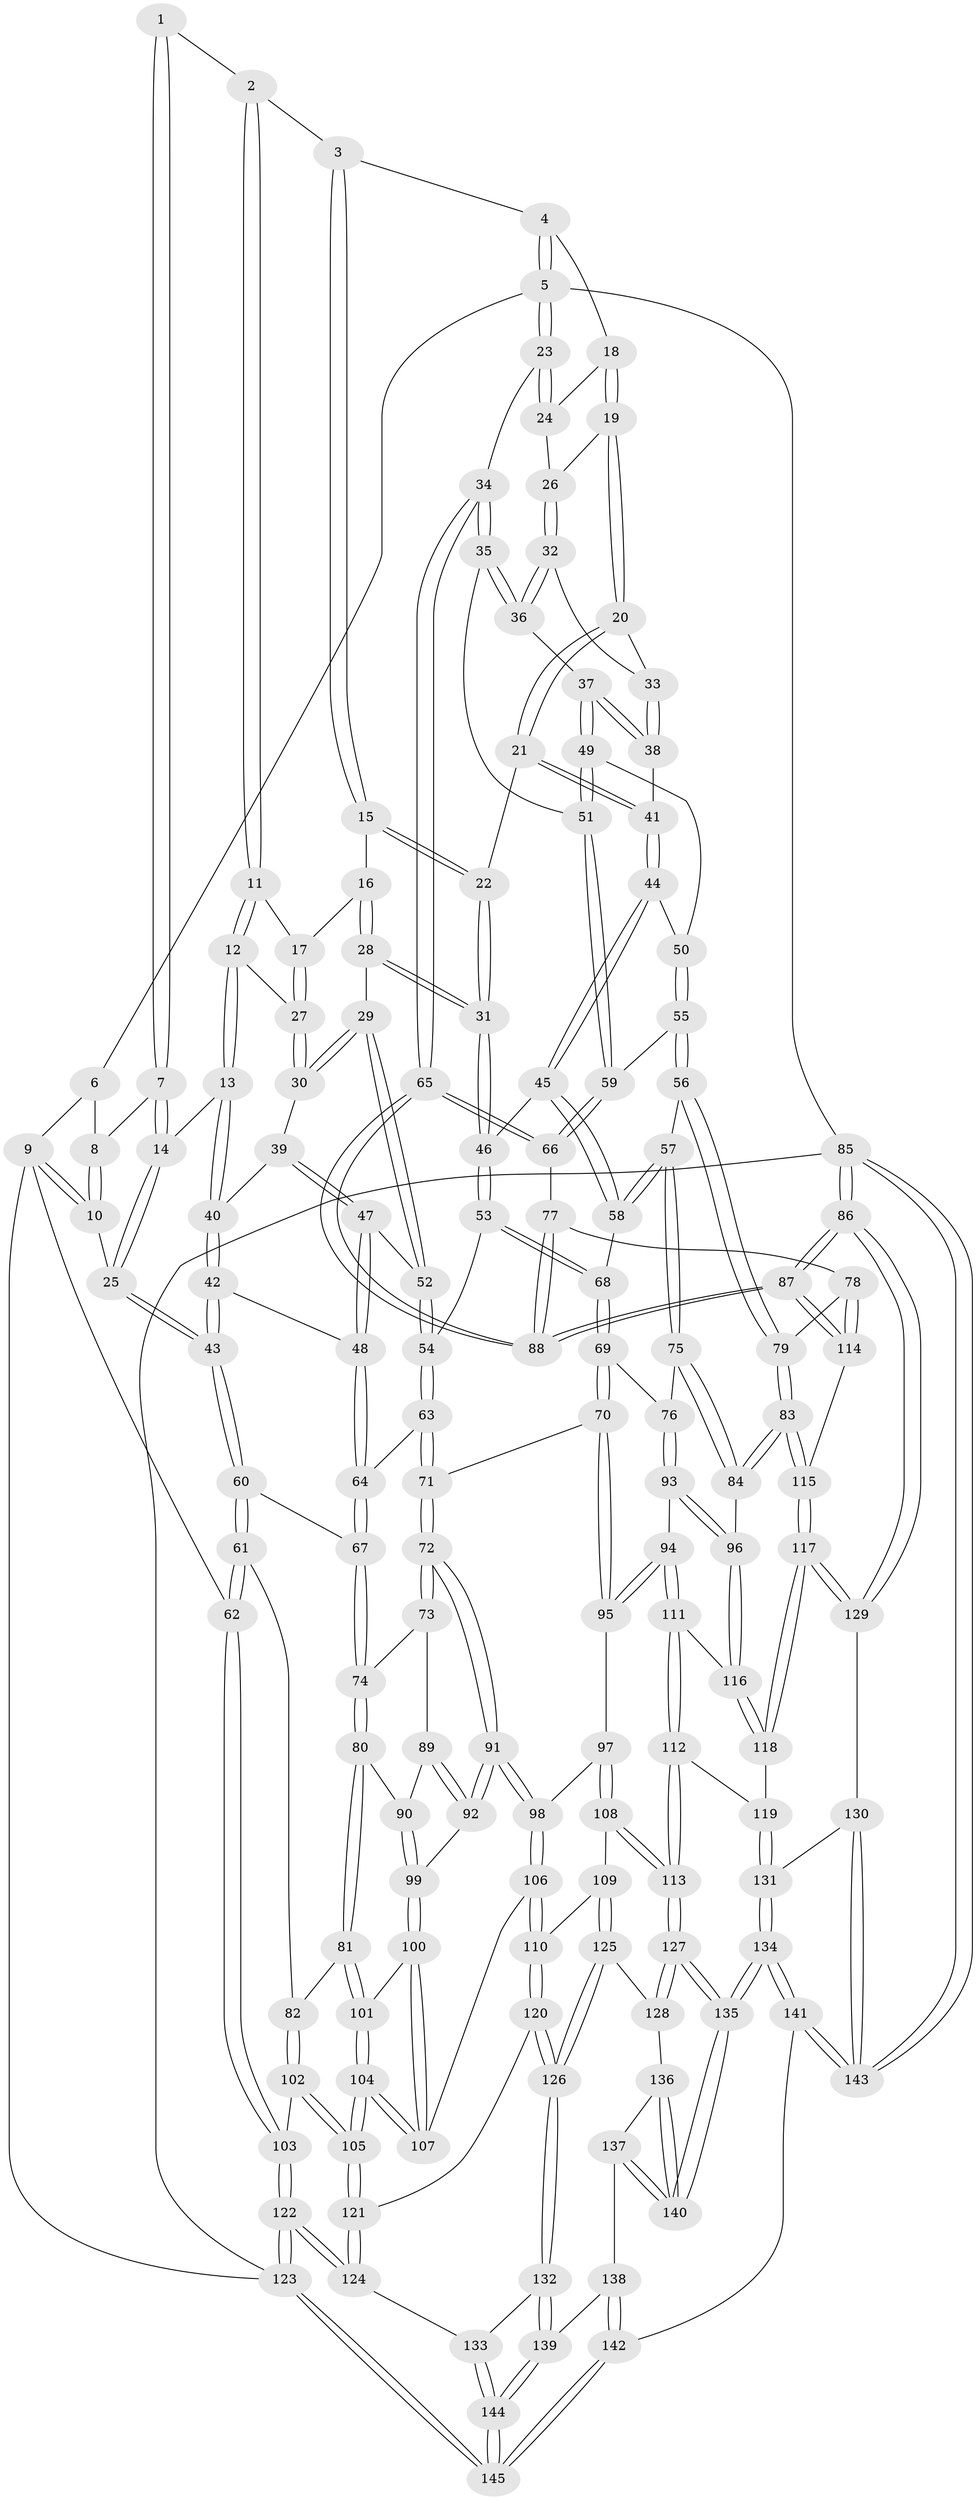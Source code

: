 // Generated by graph-tools (version 1.1) at 2025/38/03/09/25 02:38:43]
// undirected, 145 vertices, 359 edges
graph export_dot {
graph [start="1"]
  node [color=gray90,style=filled];
  1 [pos="+0.23385795691380218+0"];
  2 [pos="+0.46953613105914016+0"];
  3 [pos="+0.8677559742967513+0"];
  4 [pos="+0.8839716349535611+0"];
  5 [pos="+1+0"];
  6 [pos="+0.2130511525892585+0"];
  7 [pos="+0.22022844363927088+0.04323330883829962"];
  8 [pos="+0.07430213454297102+0.042663536945148996"];
  9 [pos="+0+0.18988472677022422"];
  10 [pos="+0+0.1919390895260973"];
  11 [pos="+0.4883537270294628+0.012825625488018941"];
  12 [pos="+0.27927475684233566+0.1307628729733567"];
  13 [pos="+0.2721378359840882+0.13276497394142148"];
  14 [pos="+0.2194702992825834+0.10425256497524392"];
  15 [pos="+0.6758058899679382+0.09168353686201036"];
  16 [pos="+0.5423551544556439+0.07858534089289784"];
  17 [pos="+0.5009052729290706+0.04661499300566708"];
  18 [pos="+0.869860198925075+0"];
  19 [pos="+0.8381121870101631+0.09986990411955111"];
  20 [pos="+0.786147140634821+0.15854571356048308"];
  21 [pos="+0.7808214553695624+0.16207685945153924"];
  22 [pos="+0.6921639084683835+0.12197749633061108"];
  23 [pos="+1+0.20948271700651885"];
  24 [pos="+0.9613958978702786+0.13333069617867863"];
  25 [pos="+0.08502842272194523+0.20463651801712718"];
  26 [pos="+0.9118707545281404+0.17734242034307732"];
  27 [pos="+0.44775396840791065+0.15189569004559988"];
  28 [pos="+0.5938047274349652+0.2475512766328743"];
  29 [pos="+0.44804984906062884+0.24452878906327988"];
  30 [pos="+0.4388200849233468+0.22079907152487896"];
  31 [pos="+0.6144235331502353+0.26282323706283206"];
  32 [pos="+0.9123312954666477+0.18376206401155157"];
  33 [pos="+0.854344848266854+0.2004277663973952"];
  34 [pos="+1+0.23621897891024074"];
  35 [pos="+1+0.2726965931838485"];
  36 [pos="+0.9262374497370469+0.21823314476041608"];
  37 [pos="+0.8716274278231512+0.25558232841165757"];
  38 [pos="+0.8689497400973659+0.2507458140452746"];
  39 [pos="+0.3223308379982618+0.19717553637909538"];
  40 [pos="+0.2853622550348751+0.1583721123676764"];
  41 [pos="+0.7779303192612634+0.17834381748889558"];
  42 [pos="+0.2458722579180523+0.32594191003728495"];
  43 [pos="+0.1783832655695899+0.3437783286576855"];
  44 [pos="+0.7615884263491194+0.23215877878721186"];
  45 [pos="+0.6747939321563547+0.3044514662271884"];
  46 [pos="+0.630067958733864+0.2894632584625883"];
  47 [pos="+0.3284849839505506+0.31152883241495455"];
  48 [pos="+0.3063709675324293+0.3278988692827677"];
  49 [pos="+0.8619440967102283+0.2770070958908244"];
  50 [pos="+0.8508703770822321+0.29219394873093457"];
  51 [pos="+1+0.2898147877584072"];
  52 [pos="+0.4266303732764612+0.29754049822632145"];
  53 [pos="+0.5352238348560997+0.3989136384113542"];
  54 [pos="+0.47447588936637+0.4040014080496705"];
  55 [pos="+0.8552146642537082+0.40364401745045253"];
  56 [pos="+0.8205934135045642+0.4215881291393279"];
  57 [pos="+0.779668664941575+0.428243037192816"];
  58 [pos="+0.7227425373126101+0.37184829607809766"];
  59 [pos="+0.873573995931141+0.40437580851238675"];
  60 [pos="+0.17550035082360102+0.3585549685478347"];
  61 [pos="+0.1210471466398978+0.4815865547788781"];
  62 [pos="+0+0.5357830693661968"];
  63 [pos="+0.4545609241616173+0.4273088212706549"];
  64 [pos="+0.35215076105748344+0.43542834316116646"];
  65 [pos="+1+0.4923819193572668"];
  66 [pos="+0.9690947700986445+0.469916690182916"];
  67 [pos="+0.3236735260662834+0.46651504410438654"];
  68 [pos="+0.5841568443524283+0.45884759678718456"];
  69 [pos="+0.5883358884135353+0.46798386174677026"];
  70 [pos="+0.5737771718828821+0.5326527620628061"];
  71 [pos="+0.4579436705116033+0.5155891851252612"];
  72 [pos="+0.4538366169284794+0.5250855233788303"];
  73 [pos="+0.3948289214329678+0.5332705798605313"];
  74 [pos="+0.312823390556309+0.4948958555265406"];
  75 [pos="+0.7443545880292295+0.4858281479914232"];
  76 [pos="+0.7273810746682136+0.4956049010236343"];
  77 [pos="+0.9197983381972306+0.5843523427135121"];
  78 [pos="+0.8994995060019741+0.6061976836273368"];
  79 [pos="+0.8966375328818897+0.6068483840865605"];
  80 [pos="+0.2805840152333743+0.5302088668767596"];
  81 [pos="+0.2474362071554799+0.5482917473685588"];
  82 [pos="+0.12106009119981176+0.4815975126509122"];
  83 [pos="+0.845211615649051+0.6499793750736381"];
  84 [pos="+0.8151709219369957+0.640117320452849"];
  85 [pos="+1+1"];
  86 [pos="+1+1"];
  87 [pos="+1+0.7323152050087631"];
  88 [pos="+1+0.5289988043091619"];
  89 [pos="+0.3834919547364965+0.5536061753891169"];
  90 [pos="+0.3373063350917333+0.565461482551471"];
  91 [pos="+0.46108753465647123+0.599388970998256"];
  92 [pos="+0.3813366132153756+0.609770058620647"];
  93 [pos="+0.6728230102357092+0.5722693297023497"];
  94 [pos="+0.6292214107873578+0.6115529291086652"];
  95 [pos="+0.5949067410971128+0.5971146982506002"];
  96 [pos="+0.7986143910440741+0.644788103573766"];
  97 [pos="+0.5236469923970523+0.6243285918144261"];
  98 [pos="+0.4673843505184737+0.6070493017808819"];
  99 [pos="+0.378287235075093+0.6112408887189065"];
  100 [pos="+0.3721818485269525+0.6201693975370812"];
  101 [pos="+0.25397281142595074+0.6314675894109233"];
  102 [pos="+0.14837945087269996+0.6779431960609187"];
  103 [pos="+0+0.5776254194646826"];
  104 [pos="+0.24002632200367763+0.6910100235301303"];
  105 [pos="+0.2108340549504774+0.736830086114747"];
  106 [pos="+0.4187394863779973+0.7207376866945227"];
  107 [pos="+0.37558113115374003+0.6840194122111547"];
  108 [pos="+0.5207770332126173+0.7686037489096725"];
  109 [pos="+0.4388246424234522+0.7629425955632566"];
  110 [pos="+0.42829179520722277+0.7505601932434672"];
  111 [pos="+0.651092841928971+0.667558245484927"];
  112 [pos="+0.5961106189660995+0.7870862486185103"];
  113 [pos="+0.5705495724418344+0.7963088445830109"];
  114 [pos="+1+0.7145345280928905"];
  115 [pos="+0.8701239563740821+0.7568251937112668"];
  116 [pos="+0.7233483974509893+0.681815340295615"];
  117 [pos="+0.8522233691214687+0.7985016564597612"];
  118 [pos="+0.7412691576547696+0.7522770937593902"];
  119 [pos="+0.6636515929165666+0.8130618362460784"];
  120 [pos="+0.21952510790711005+0.7638472524760604"];
  121 [pos="+0.20947620583788346+0.7553040786844326"];
  122 [pos="+0+0.9685295783426784"];
  123 [pos="+0+1"];
  124 [pos="+0+0.8848753580462542"];
  125 [pos="+0.39349327962774355+0.8494976802745079"];
  126 [pos="+0.27464424834547013+0.8443255395859399"];
  127 [pos="+0.5367898542555307+0.9545324483363103"];
  128 [pos="+0.39740409137472044+0.8589916377955212"];
  129 [pos="+0.8507657773814548+0.8540920266521083"];
  130 [pos="+0.8278881984765284+0.8783303072013999"];
  131 [pos="+0.6985680032580242+0.8510571444656434"];
  132 [pos="+0.268327393180651+0.9243614413424076"];
  133 [pos="+0.11367506453373312+0.9243116977161606"];
  134 [pos="+0.5849759610327901+1"];
  135 [pos="+0.5543585485331194+1"];
  136 [pos="+0.38439870750360905+0.9020663030980801"];
  137 [pos="+0.36776861389513665+0.9364438944900491"];
  138 [pos="+0.35628411738821403+0.9433825433030356"];
  139 [pos="+0.28123256186380863+0.9612508811677796"];
  140 [pos="+0.49587685326478603+1"];
  141 [pos="+0.5898202683730865+1"];
  142 [pos="+0.48718986776597867+1"];
  143 [pos="+0.7539545669527651+1"];
  144 [pos="+0.2663115057457095+1"];
  145 [pos="+0.285500352963162+1"];
  1 -- 2;
  1 -- 7;
  1 -- 7;
  2 -- 3;
  2 -- 11;
  2 -- 11;
  3 -- 4;
  3 -- 15;
  3 -- 15;
  4 -- 5;
  4 -- 5;
  4 -- 18;
  5 -- 6;
  5 -- 23;
  5 -- 23;
  5 -- 85;
  6 -- 8;
  6 -- 9;
  7 -- 8;
  7 -- 14;
  7 -- 14;
  8 -- 10;
  8 -- 10;
  9 -- 10;
  9 -- 10;
  9 -- 62;
  9 -- 123;
  10 -- 25;
  11 -- 12;
  11 -- 12;
  11 -- 17;
  12 -- 13;
  12 -- 13;
  12 -- 27;
  13 -- 14;
  13 -- 40;
  13 -- 40;
  14 -- 25;
  14 -- 25;
  15 -- 16;
  15 -- 22;
  15 -- 22;
  16 -- 17;
  16 -- 28;
  16 -- 28;
  17 -- 27;
  17 -- 27;
  18 -- 19;
  18 -- 19;
  18 -- 24;
  19 -- 20;
  19 -- 20;
  19 -- 26;
  20 -- 21;
  20 -- 21;
  20 -- 33;
  21 -- 22;
  21 -- 41;
  21 -- 41;
  22 -- 31;
  22 -- 31;
  23 -- 24;
  23 -- 24;
  23 -- 34;
  24 -- 26;
  25 -- 43;
  25 -- 43;
  26 -- 32;
  26 -- 32;
  27 -- 30;
  27 -- 30;
  28 -- 29;
  28 -- 31;
  28 -- 31;
  29 -- 30;
  29 -- 30;
  29 -- 52;
  29 -- 52;
  30 -- 39;
  31 -- 46;
  31 -- 46;
  32 -- 33;
  32 -- 36;
  32 -- 36;
  33 -- 38;
  33 -- 38;
  34 -- 35;
  34 -- 35;
  34 -- 65;
  34 -- 65;
  35 -- 36;
  35 -- 36;
  35 -- 51;
  36 -- 37;
  37 -- 38;
  37 -- 38;
  37 -- 49;
  37 -- 49;
  38 -- 41;
  39 -- 40;
  39 -- 47;
  39 -- 47;
  40 -- 42;
  40 -- 42;
  41 -- 44;
  41 -- 44;
  42 -- 43;
  42 -- 43;
  42 -- 48;
  43 -- 60;
  43 -- 60;
  44 -- 45;
  44 -- 45;
  44 -- 50;
  45 -- 46;
  45 -- 58;
  45 -- 58;
  46 -- 53;
  46 -- 53;
  47 -- 48;
  47 -- 48;
  47 -- 52;
  48 -- 64;
  48 -- 64;
  49 -- 50;
  49 -- 51;
  49 -- 51;
  50 -- 55;
  50 -- 55;
  51 -- 59;
  51 -- 59;
  52 -- 54;
  52 -- 54;
  53 -- 54;
  53 -- 68;
  53 -- 68;
  54 -- 63;
  54 -- 63;
  55 -- 56;
  55 -- 56;
  55 -- 59;
  56 -- 57;
  56 -- 79;
  56 -- 79;
  57 -- 58;
  57 -- 58;
  57 -- 75;
  57 -- 75;
  58 -- 68;
  59 -- 66;
  59 -- 66;
  60 -- 61;
  60 -- 61;
  60 -- 67;
  61 -- 62;
  61 -- 62;
  61 -- 82;
  62 -- 103;
  62 -- 103;
  63 -- 64;
  63 -- 71;
  63 -- 71;
  64 -- 67;
  64 -- 67;
  65 -- 66;
  65 -- 66;
  65 -- 88;
  65 -- 88;
  66 -- 77;
  67 -- 74;
  67 -- 74;
  68 -- 69;
  68 -- 69;
  69 -- 70;
  69 -- 70;
  69 -- 76;
  70 -- 71;
  70 -- 95;
  70 -- 95;
  71 -- 72;
  71 -- 72;
  72 -- 73;
  72 -- 73;
  72 -- 91;
  72 -- 91;
  73 -- 74;
  73 -- 89;
  74 -- 80;
  74 -- 80;
  75 -- 76;
  75 -- 84;
  75 -- 84;
  76 -- 93;
  76 -- 93;
  77 -- 78;
  77 -- 88;
  77 -- 88;
  78 -- 79;
  78 -- 114;
  78 -- 114;
  79 -- 83;
  79 -- 83;
  80 -- 81;
  80 -- 81;
  80 -- 90;
  81 -- 82;
  81 -- 101;
  81 -- 101;
  82 -- 102;
  82 -- 102;
  83 -- 84;
  83 -- 84;
  83 -- 115;
  83 -- 115;
  84 -- 96;
  85 -- 86;
  85 -- 86;
  85 -- 143;
  85 -- 143;
  85 -- 123;
  86 -- 87;
  86 -- 87;
  86 -- 129;
  86 -- 129;
  87 -- 88;
  87 -- 88;
  87 -- 114;
  87 -- 114;
  89 -- 90;
  89 -- 92;
  89 -- 92;
  90 -- 99;
  90 -- 99;
  91 -- 92;
  91 -- 92;
  91 -- 98;
  91 -- 98;
  92 -- 99;
  93 -- 94;
  93 -- 96;
  93 -- 96;
  94 -- 95;
  94 -- 95;
  94 -- 111;
  94 -- 111;
  95 -- 97;
  96 -- 116;
  96 -- 116;
  97 -- 98;
  97 -- 108;
  97 -- 108;
  98 -- 106;
  98 -- 106;
  99 -- 100;
  99 -- 100;
  100 -- 101;
  100 -- 107;
  100 -- 107;
  101 -- 104;
  101 -- 104;
  102 -- 103;
  102 -- 105;
  102 -- 105;
  103 -- 122;
  103 -- 122;
  104 -- 105;
  104 -- 105;
  104 -- 107;
  104 -- 107;
  105 -- 121;
  105 -- 121;
  106 -- 107;
  106 -- 110;
  106 -- 110;
  108 -- 109;
  108 -- 113;
  108 -- 113;
  109 -- 110;
  109 -- 125;
  109 -- 125;
  110 -- 120;
  110 -- 120;
  111 -- 112;
  111 -- 112;
  111 -- 116;
  112 -- 113;
  112 -- 113;
  112 -- 119;
  113 -- 127;
  113 -- 127;
  114 -- 115;
  115 -- 117;
  115 -- 117;
  116 -- 118;
  116 -- 118;
  117 -- 118;
  117 -- 118;
  117 -- 129;
  117 -- 129;
  118 -- 119;
  119 -- 131;
  119 -- 131;
  120 -- 121;
  120 -- 126;
  120 -- 126;
  121 -- 124;
  121 -- 124;
  122 -- 123;
  122 -- 123;
  122 -- 124;
  122 -- 124;
  123 -- 145;
  123 -- 145;
  124 -- 133;
  125 -- 126;
  125 -- 126;
  125 -- 128;
  126 -- 132;
  126 -- 132;
  127 -- 128;
  127 -- 128;
  127 -- 135;
  127 -- 135;
  128 -- 136;
  129 -- 130;
  130 -- 131;
  130 -- 143;
  130 -- 143;
  131 -- 134;
  131 -- 134;
  132 -- 133;
  132 -- 139;
  132 -- 139;
  133 -- 144;
  133 -- 144;
  134 -- 135;
  134 -- 135;
  134 -- 141;
  134 -- 141;
  135 -- 140;
  135 -- 140;
  136 -- 137;
  136 -- 140;
  136 -- 140;
  137 -- 138;
  137 -- 140;
  137 -- 140;
  138 -- 139;
  138 -- 142;
  138 -- 142;
  139 -- 144;
  139 -- 144;
  141 -- 142;
  141 -- 143;
  141 -- 143;
  142 -- 145;
  142 -- 145;
  144 -- 145;
  144 -- 145;
}
